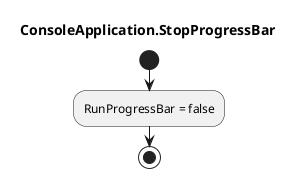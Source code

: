 @startuml ConsoleApplication.StopProgressBar
title ConsoleApplication.StopProgressBar
start
:RunProgressBar = false;
stop
@enduml

